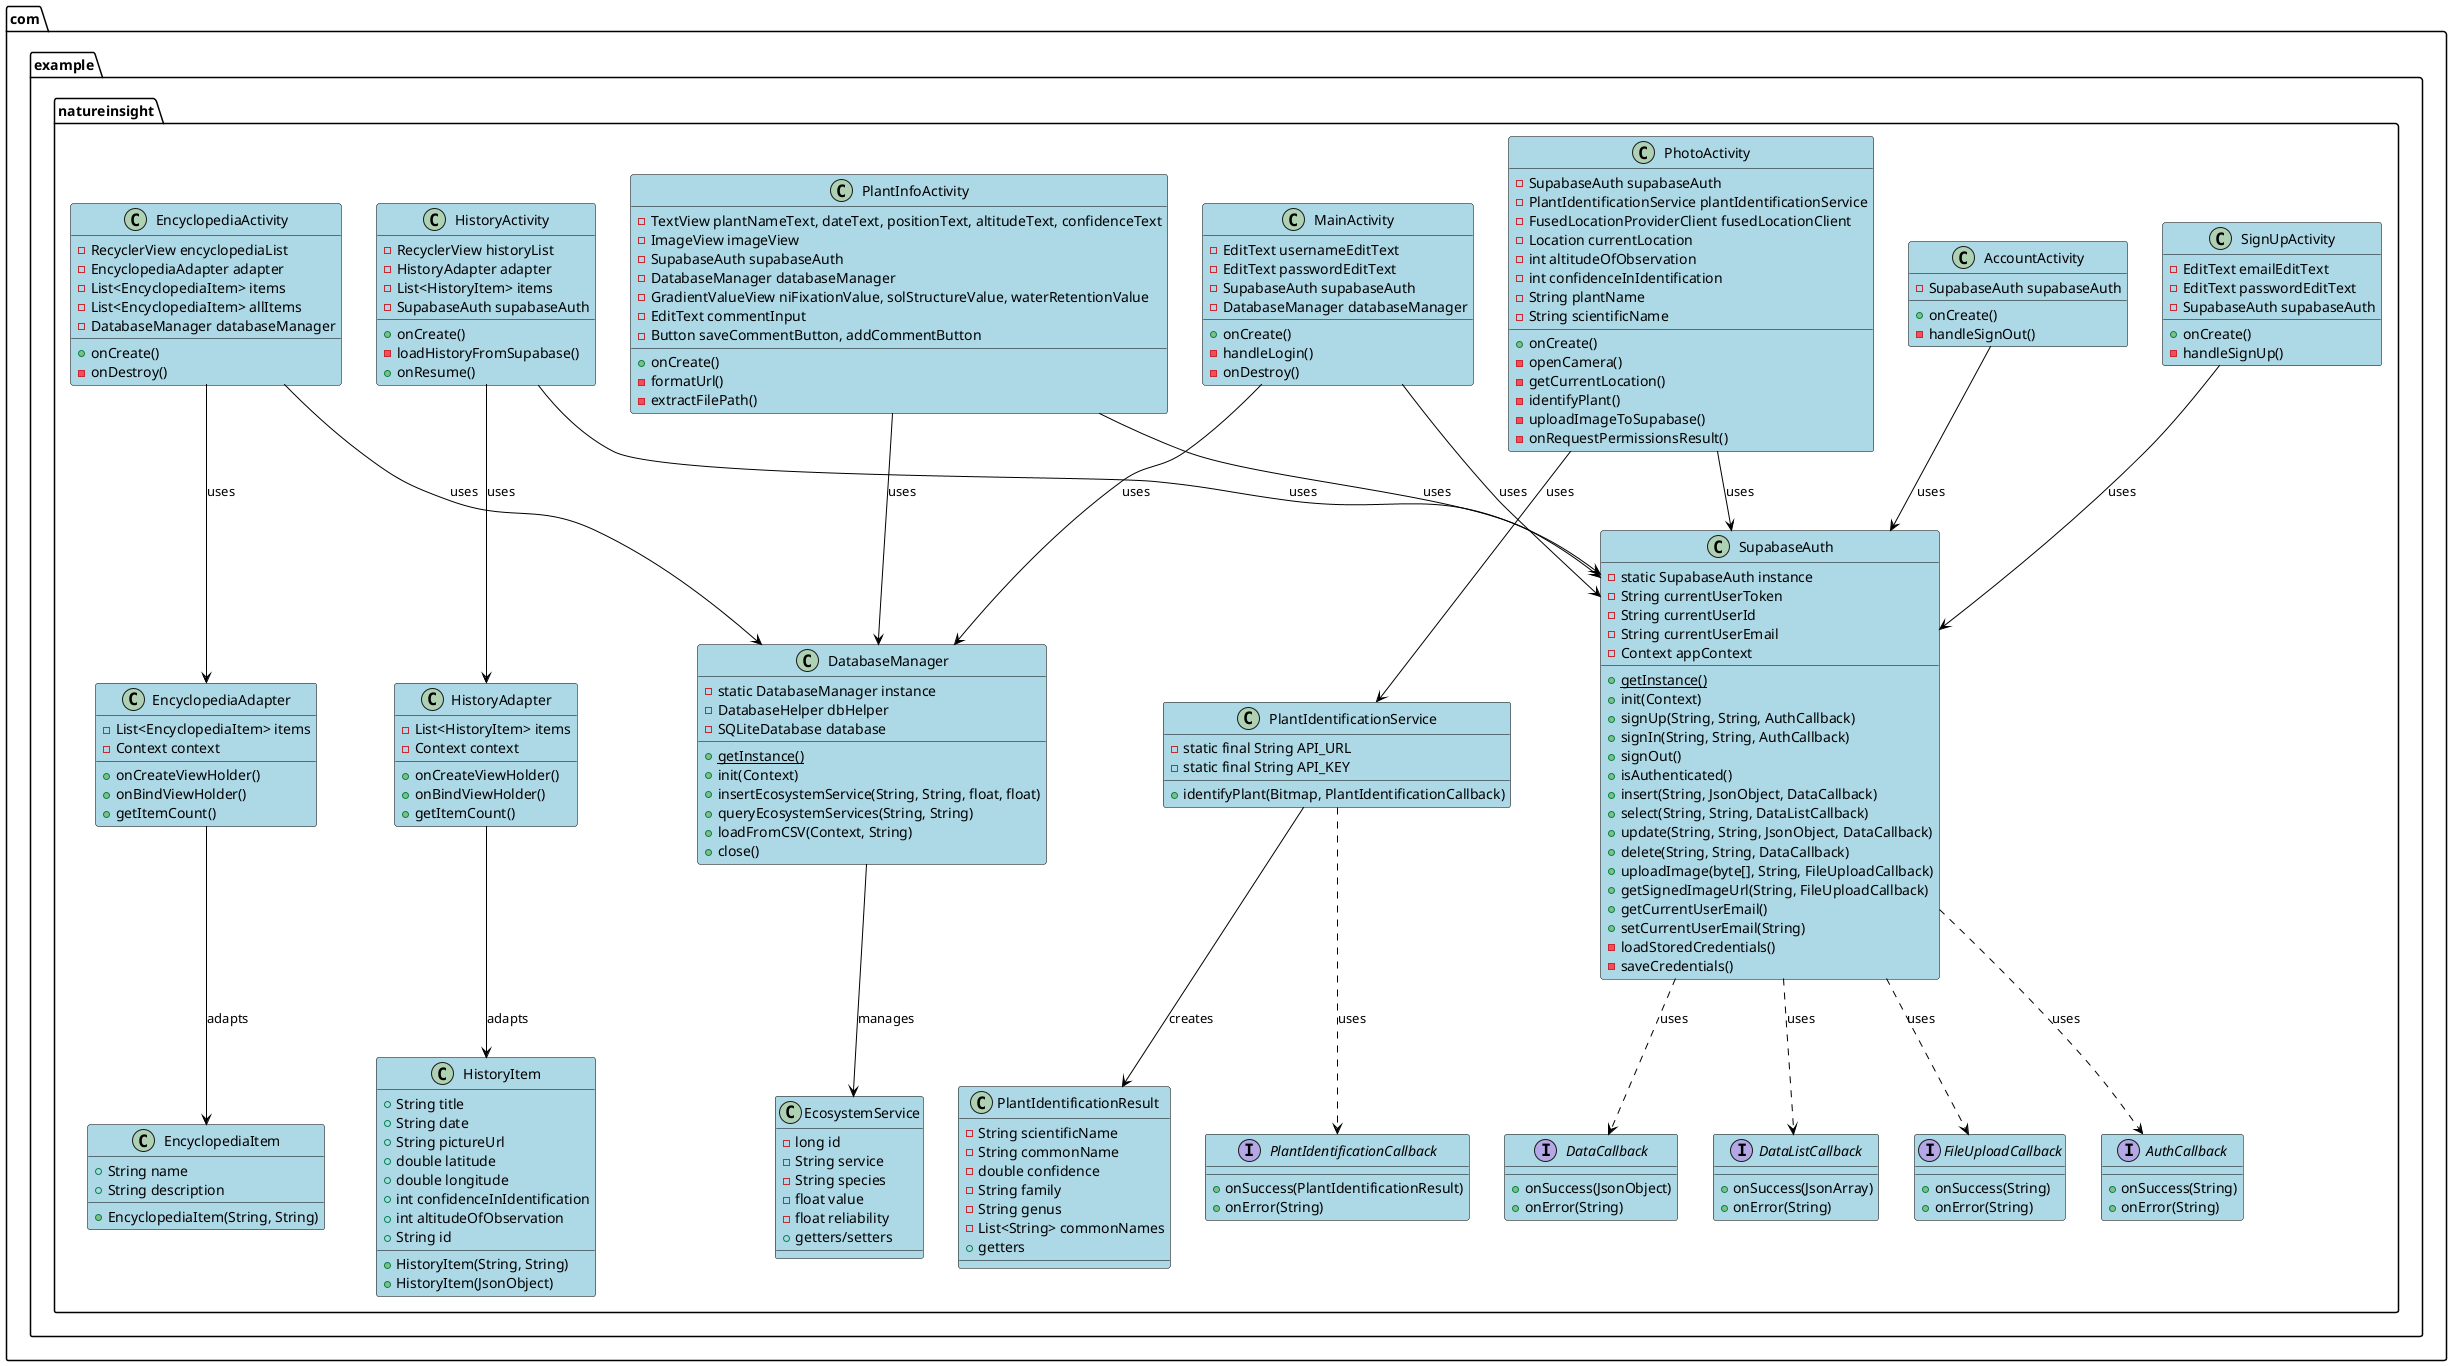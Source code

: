 @startuml NatureInsight Architecture

' Define styles
skinparam class {
  BackgroundColor LightBlue
  ArrowColor Black
  BorderColor Black
}

' Define packages
package "com.example.natureinsight" {
  
  ' Activities
  class MainActivity {
    - EditText usernameEditText
    - EditText passwordEditText
    - SupabaseAuth supabaseAuth
    - DatabaseManager databaseManager
    + onCreate()
    - handleLogin()
    - onDestroy()
  }
  
  class SignUpActivity {
    - EditText emailEditText
    - EditText passwordEditText
    - SupabaseAuth supabaseAuth
    + onCreate()
    - handleSignUp()
  }
  
  class AccountActivity {
    - SupabaseAuth supabaseAuth
    + onCreate()
    - handleSignOut()
  }
  
  class PhotoActivity {
    - SupabaseAuth supabaseAuth
    - PlantIdentificationService plantIdentificationService
    - FusedLocationProviderClient fusedLocationClient
    - Location currentLocation
    - int altitudeOfObservation
    - int confidenceInIdentification
    - String plantName
    - String scientificName
    + onCreate()
    - openCamera()
    - getCurrentLocation()
    - identifyPlant()
    - uploadImageToSupabase()
    - onRequestPermissionsResult()
  }
  
  class PlantInfoActivity {
    - TextView plantNameText, dateText, positionText, altitudeText, confidenceText
    - ImageView imageView
    - SupabaseAuth supabaseAuth
    - DatabaseManager databaseManager
    - GradientValueView niFixationValue, solStructureValue, waterRetentionValue
    - EditText commentInput
    - Button saveCommentButton, addCommentButton
    + onCreate()
    - formatUrl()
    - extractFilePath()
  }
  
  class HistoryActivity {
    - RecyclerView historyList
    - HistoryAdapter adapter
    - List<HistoryItem> items
    - SupabaseAuth supabaseAuth
    + onCreate()
    - loadHistoryFromSupabase()
    + onResume()
  }
  
  class EncyclopediaActivity {
    - RecyclerView encyclopediaList
    - EncyclopediaAdapter adapter
    - List<EncyclopediaItem> items
    - List<EncyclopediaItem> allItems
    - DatabaseManager databaseManager
    + onCreate()
    - onDestroy()
  }
  
  ' Services
  class SupabaseAuth {
    - static SupabaseAuth instance
    - String currentUserToken
    - String currentUserId
    - String currentUserEmail
    - Context appContext
    + {static} getInstance()
    + init(Context)
    + signUp(String, String, AuthCallback)
    + signIn(String, String, AuthCallback)
    + signOut()
    + isAuthenticated()
    + insert(String, JsonObject, DataCallback)
    + select(String, String, DataListCallback)
    + update(String, String, JsonObject, DataCallback)
    + delete(String, String, DataCallback)
    + uploadImage(byte[], String, FileUploadCallback)
    + getSignedImageUrl(String, FileUploadCallback)
    + getCurrentUserEmail()
    + setCurrentUserEmail(String)
    - loadStoredCredentials()
    - saveCredentials()
  }
  
  class DatabaseManager {
    - static DatabaseManager instance
    - DatabaseHelper dbHelper
    - SQLiteDatabase database
    + {static} getInstance()
    + init(Context)
    + insertEcosystemService(String, String, float, float)
    + queryEcosystemServices(String, String)
    + loadFromCSV(Context, String)
    + close()
  }
  
  class PlantIdentificationService {
    - static final String API_URL
    - static final String API_KEY
    + identifyPlant(Bitmap, PlantIdentificationCallback)
  }
  
  class EcosystemService {
    - long id
    - String service
    - String species
    - float value
    - float reliability
    + getters/setters
  }
  
  ' Models
  class HistoryItem {
    + String title
    + String date
    + String pictureUrl
    + double latitude
    + double longitude
    + int confidenceInIdentification
    + int altitudeOfObservation
    + String id
    + HistoryItem(String, String)
    + HistoryItem(JsonObject)
  }
  
  class EncyclopediaItem {
    + String name
    + String description
    + EncyclopediaItem(String, String)
  }
  
  ' Adapters
  class HistoryAdapter {
    - List<HistoryItem> items
    - Context context
    + onCreateViewHolder()
    + onBindViewHolder()
    + getItemCount()
  }
  
  class EncyclopediaAdapter {
    - List<EncyclopediaItem> items
    - Context context
    + onCreateViewHolder()
    + onBindViewHolder()
    + getItemCount()
  }
  
  ' Interfaces
  interface "AuthCallback" {
    + onSuccess(String)
    + onError(String)
  }
  
  interface "DataCallback" {
    + onSuccess(JsonObject)
    + onError(String)
  }
  
  interface "DataListCallback" {
    + onSuccess(JsonArray)
    + onError(String)
  }
  
  interface "FileUploadCallback" {
    + onSuccess(String)
    + onError(String)
  }
  
  interface "PlantIdentificationCallback" {
    + onSuccess(PlantIdentificationResult)
    + onError(String)
  }
  
  class "PlantIdentificationResult" {
    - String scientificName
    - String commonName
    - double confidence
    - String family
    - String genus
    - List<String> commonNames
    + getters
  }
}

' Relationships
MainActivity --> SupabaseAuth : uses
MainActivity --> DatabaseManager : uses
SignUpActivity --> SupabaseAuth : uses
AccountActivity --> SupabaseAuth : uses
PhotoActivity --> SupabaseAuth : uses
PhotoActivity --> PlantIdentificationService : uses
PlantInfoActivity --> SupabaseAuth : uses
PlantInfoActivity --> DatabaseManager : uses
HistoryActivity --> SupabaseAuth : uses
HistoryActivity --> HistoryAdapter : uses
HistoryAdapter --> HistoryItem : adapts
EncyclopediaActivity --> EncyclopediaAdapter : uses
EncyclopediaActivity --> DatabaseManager : uses
EncyclopediaAdapter --> EncyclopediaItem : adapts
DatabaseManager --> EcosystemService : manages

' Fixed callback relationships
SupabaseAuth ..> AuthCallback : uses
SupabaseAuth ..> DataCallback : uses
SupabaseAuth ..> DataListCallback : uses
SupabaseAuth ..> FileUploadCallback : uses
PlantIdentificationService ..> PlantIdentificationCallback : uses
PlantIdentificationService --> PlantIdentificationResult : creates

@enduml 